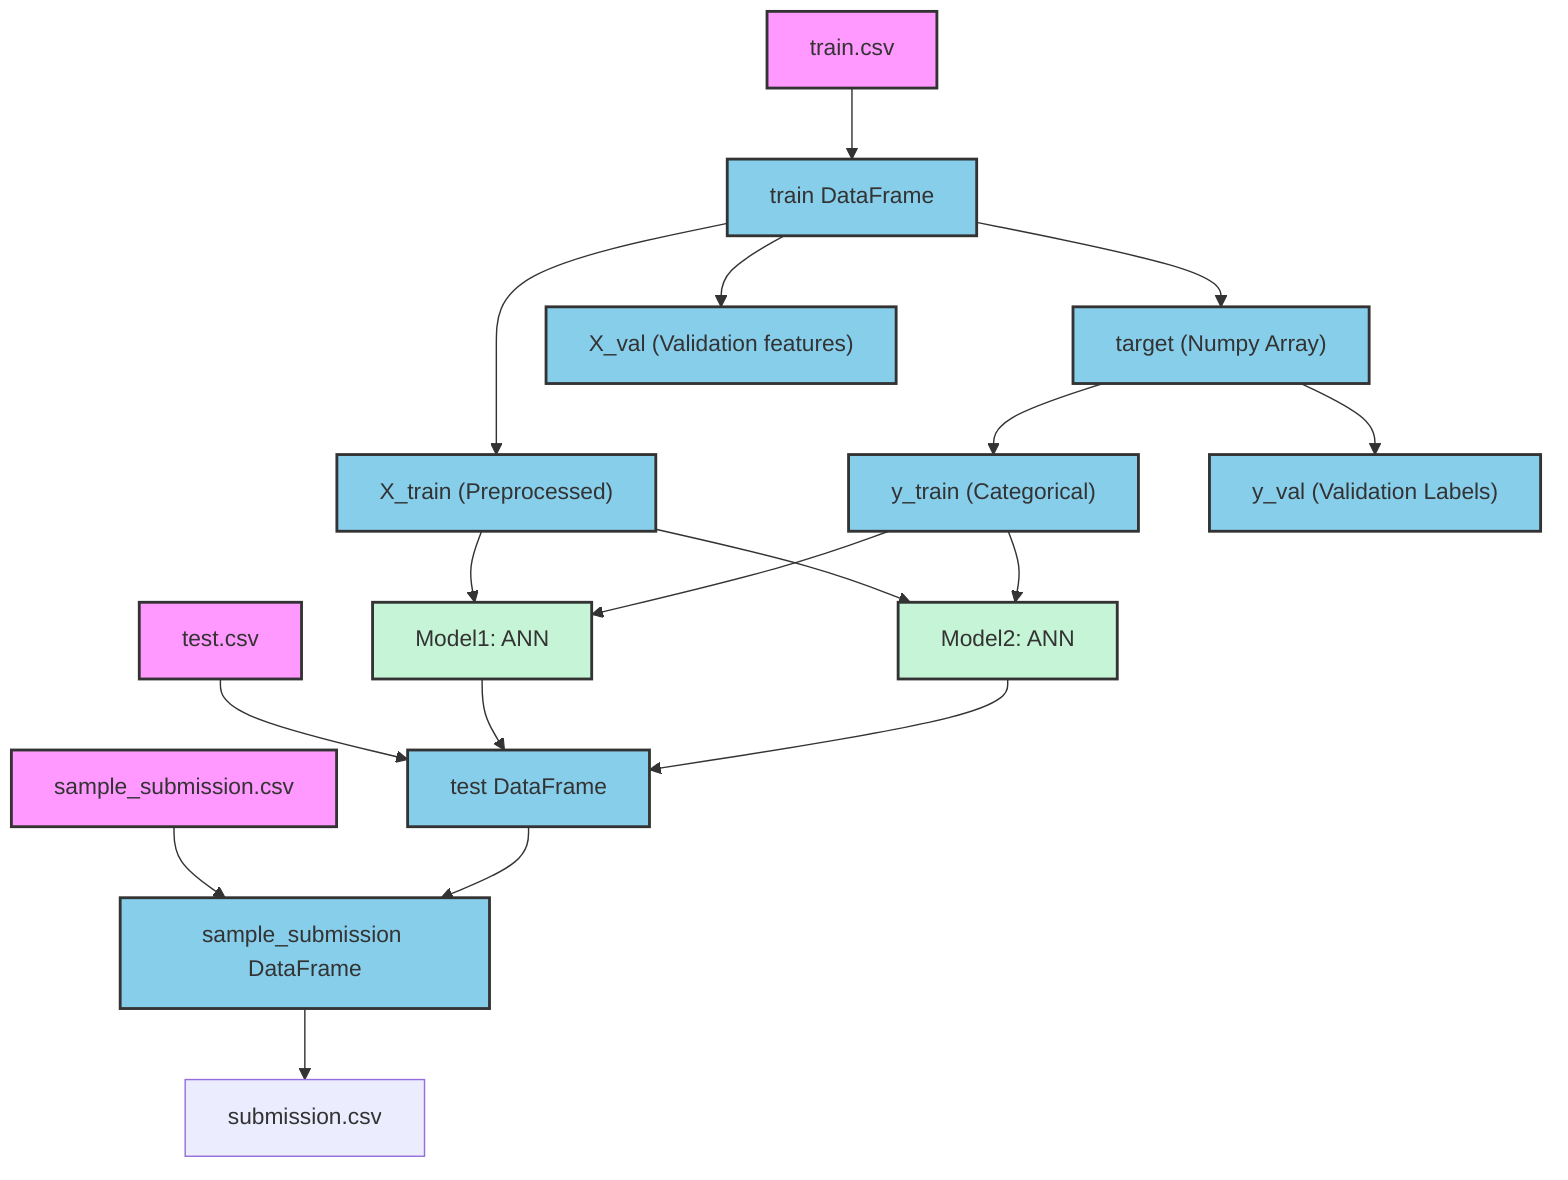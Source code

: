 flowchart TD
    %% Data Sources
    A1["train.csv"]:::dataSource --> B1["train DataFrame"]:::dataVariable
    A2["test.csv"]:::dataSource --> B2["test DataFrame"]:::dataVariable
    A3["sample_submission.csv"]:::dataSource --> B3["sample_submission DataFrame"]:::dataVariable

    %% Data Variables
    B1 --> C1["target (Numpy Array)"]:::dataVariable
    B1 --> C2["X_train (Preprocessed)"]:::dataVariable
    B1 --> C3["X_val (Validation features)"]:::dataVariable
    C1 --> D1["y_train (Categorical)"]:::dataVariable
    C1 --> D2["y_val (Validation Labels)"]:::dataVariable

    %% Model Training
    C2 & D1 --> E1["Model1: ANN"]:::model
    C2 & D1 --> E2["Model2: ANN"]:::model

    %% Predictions
    E1 & E2 --> B2
    B2 --> B3

    %% Submission
    B3 --> F1["submission.csv"]

    classDef dataSource fill:#f9f,stroke:#333,stroke-width:2px;
    classDef dataVariable fill:#87CEEB,stroke:#333,stroke-width:2px;
    classDef model fill:#C6F4D6,stroke:#333,stroke-width:2px;
